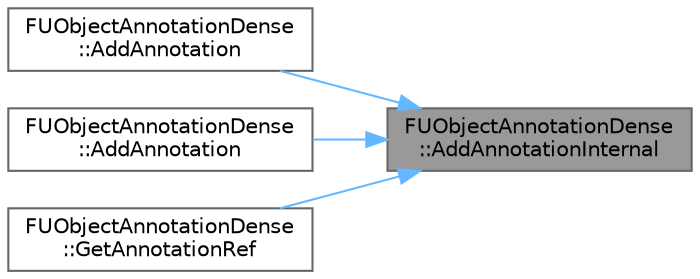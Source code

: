digraph "FUObjectAnnotationDense::AddAnnotationInternal"
{
 // INTERACTIVE_SVG=YES
 // LATEX_PDF_SIZE
  bgcolor="transparent";
  edge [fontname=Helvetica,fontsize=10,labelfontname=Helvetica,labelfontsize=10];
  node [fontname=Helvetica,fontsize=10,shape=box,height=0.2,width=0.4];
  rankdir="RL";
  Node1 [id="Node000001",label="FUObjectAnnotationDense\l::AddAnnotationInternal",height=0.2,width=0.4,color="gray40", fillcolor="grey60", style="filled", fontcolor="black",tooltip=" "];
  Node1 -> Node2 [id="edge1_Node000001_Node000002",dir="back",color="steelblue1",style="solid",tooltip=" "];
  Node2 [id="Node000002",label="FUObjectAnnotationDense\l::AddAnnotation",height=0.2,width=0.4,color="grey40", fillcolor="white", style="filled",URL="$dc/d50/classFUObjectAnnotationDense.html#a272e036ea802700cddb2c76ef8a82c9a",tooltip="Add an annotation to the annotation list."];
  Node1 -> Node3 [id="edge2_Node000001_Node000003",dir="back",color="steelblue1",style="solid",tooltip=" "];
  Node3 [id="Node000003",label="FUObjectAnnotationDense\l::AddAnnotation",height=0.2,width=0.4,color="grey40", fillcolor="white", style="filled",URL="$dc/d50/classFUObjectAnnotationDense.html#a6455020a908e76c93e2f4202ee575559",tooltip=" "];
  Node1 -> Node4 [id="edge3_Node000001_Node000004",dir="back",color="steelblue1",style="solid",tooltip=" "];
  Node4 [id="Node000004",label="FUObjectAnnotationDense\l::GetAnnotationRef",height=0.2,width=0.4,color="grey40", fillcolor="white", style="filled",URL="$dc/d50/classFUObjectAnnotationDense.html#abfc5845be526f4ee0a9d884b30bfb559",tooltip="Return the annotation associated with a uobject."];
}
